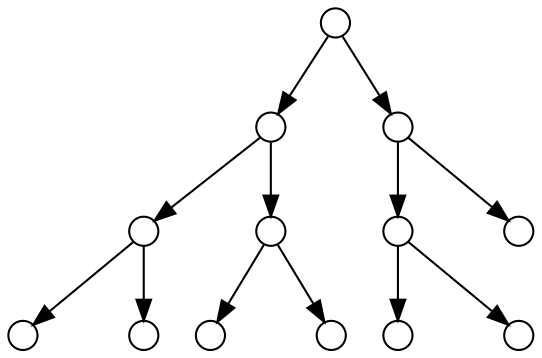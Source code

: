digraph G {
	graph [fontname = "Helvetica"];
	node [fontname = "Helvetica",shape=circle,width=0.2];
	edge [fontname = "Helvetica"];

	5 [label=""];
	11 [label=""];
	2 [label=""];
	9 [label=""];
	1 [label=""];
	3 [label=""];
	7 [label=""];
	10 [label=""];
	13 [label=""];
	16 [label=""];
	19 [label=""];
	21 [label=""];
	25 [label=""];

	11 -> 5;
	m11 [label="", width=0.1, style=invis];
	11 -> m11 [style=invis]
	11 -> 21;
	{rank=same 5 -> m11 -> 21 [style=invis]};

	5 -> 2;
	m5 [label="", width=0.1, style=invis];
	5 -> m5 [style=invis]
	5 -> 9;
	{rank=same 2 -> m5 -> 9 [style=invis]};

	2 -> 1;
	m2 [label="", width=0.1, style=invis];
	2 -> m2 [style=invis]
	2 -> 3;
	{rank=same 1 -> m2 -> 3 [style=invis]};

	9 -> 7;
	m9 [label="", width=0.1, style=invis];
	9 -> m9 [style=invis]
	9 -> 10;
	{rank=same 7 -> m9 -> 10 [style=invis]};

	21 -> 16;
	m21 [label="", width=0.1, style=invis];
	21 -> m21 [style=invis]
	21 -> 25;
	{rank=same 16 -> m21 -> 25 [style=invis]};

	16 -> 13;
	m16 [label="", width=0.1, style=invis];
	16 -> m16 [style=invis]
	16 -> 19;
	{rank=same 13 -> m16 -> 19 [style=invis]};
}
